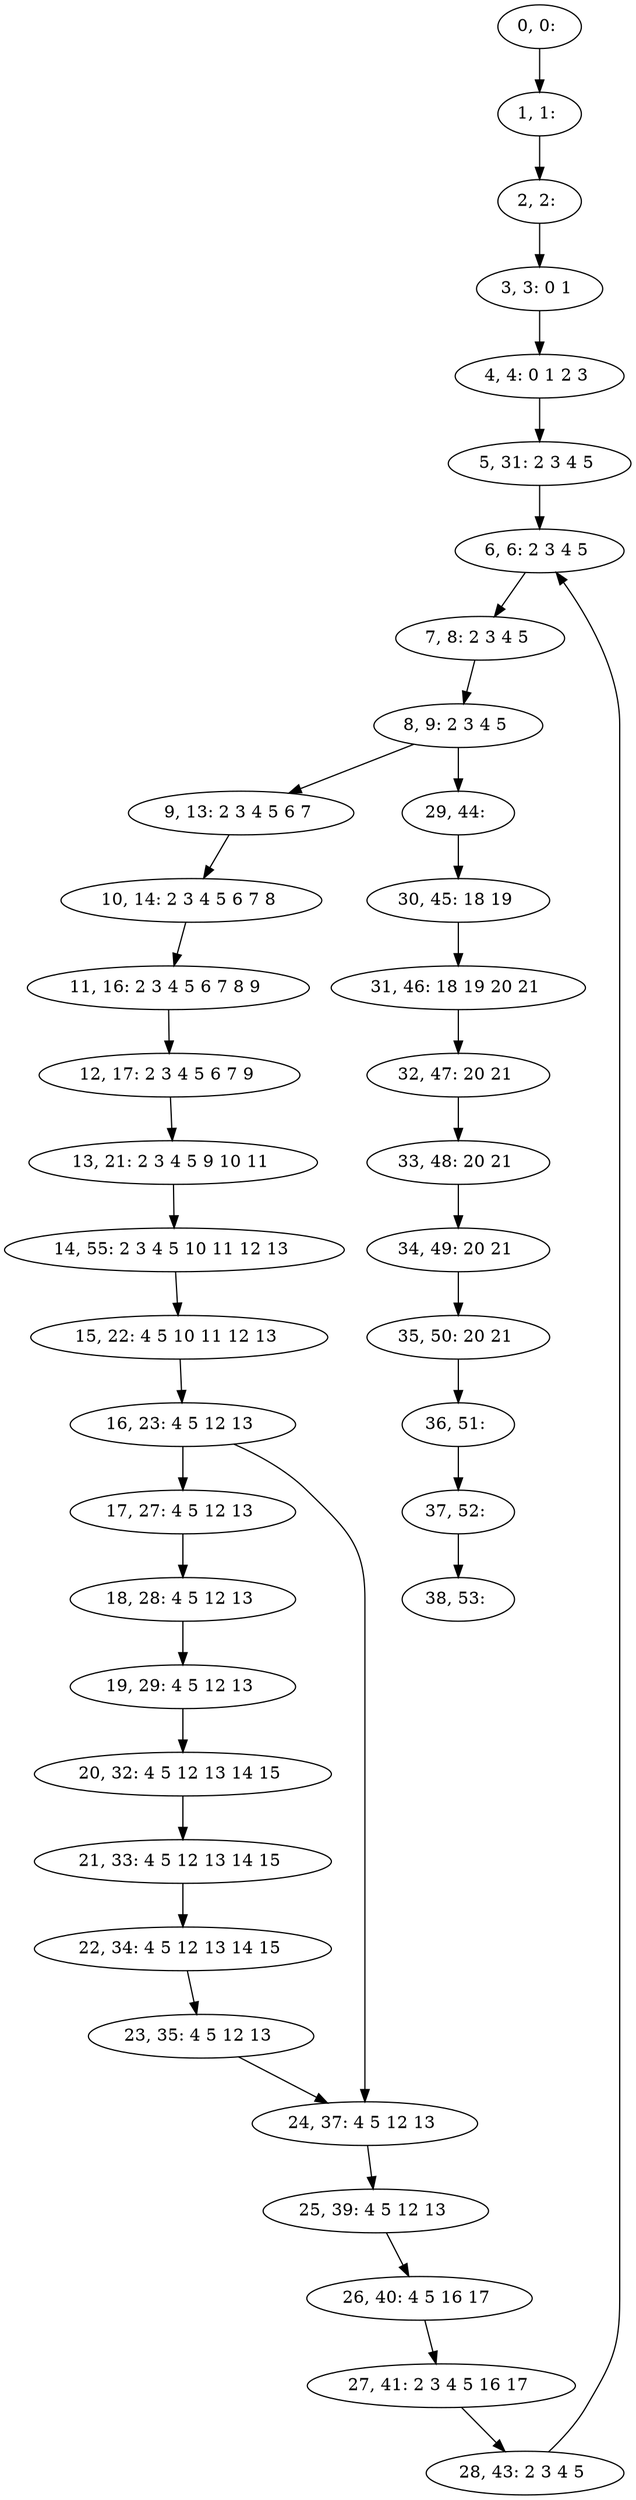 digraph G {
0[label="0, 0: "];
1[label="1, 1: "];
2[label="2, 2: "];
3[label="3, 3: 0 1 "];
4[label="4, 4: 0 1 2 3 "];
5[label="5, 31: 2 3 4 5 "];
6[label="6, 6: 2 3 4 5 "];
7[label="7, 8: 2 3 4 5 "];
8[label="8, 9: 2 3 4 5 "];
9[label="9, 13: 2 3 4 5 6 7 "];
10[label="10, 14: 2 3 4 5 6 7 8 "];
11[label="11, 16: 2 3 4 5 6 7 8 9 "];
12[label="12, 17: 2 3 4 5 6 7 9 "];
13[label="13, 21: 2 3 4 5 9 10 11 "];
14[label="14, 55: 2 3 4 5 10 11 12 13 "];
15[label="15, 22: 4 5 10 11 12 13 "];
16[label="16, 23: 4 5 12 13 "];
17[label="17, 27: 4 5 12 13 "];
18[label="18, 28: 4 5 12 13 "];
19[label="19, 29: 4 5 12 13 "];
20[label="20, 32: 4 5 12 13 14 15 "];
21[label="21, 33: 4 5 12 13 14 15 "];
22[label="22, 34: 4 5 12 13 14 15 "];
23[label="23, 35: 4 5 12 13 "];
24[label="24, 37: 4 5 12 13 "];
25[label="25, 39: 4 5 12 13 "];
26[label="26, 40: 4 5 16 17 "];
27[label="27, 41: 2 3 4 5 16 17 "];
28[label="28, 43: 2 3 4 5 "];
29[label="29, 44: "];
30[label="30, 45: 18 19 "];
31[label="31, 46: 18 19 20 21 "];
32[label="32, 47: 20 21 "];
33[label="33, 48: 20 21 "];
34[label="34, 49: 20 21 "];
35[label="35, 50: 20 21 "];
36[label="36, 51: "];
37[label="37, 52: "];
38[label="38, 53: "];
0->1 ;
1->2 ;
2->3 ;
3->4 ;
4->5 ;
5->6 ;
6->7 ;
7->8 ;
8->9 ;
8->29 ;
9->10 ;
10->11 ;
11->12 ;
12->13 ;
13->14 ;
14->15 ;
15->16 ;
16->17 ;
16->24 ;
17->18 ;
18->19 ;
19->20 ;
20->21 ;
21->22 ;
22->23 ;
23->24 ;
24->25 ;
25->26 ;
26->27 ;
27->28 ;
28->6 ;
29->30 ;
30->31 ;
31->32 ;
32->33 ;
33->34 ;
34->35 ;
35->36 ;
36->37 ;
37->38 ;
}
